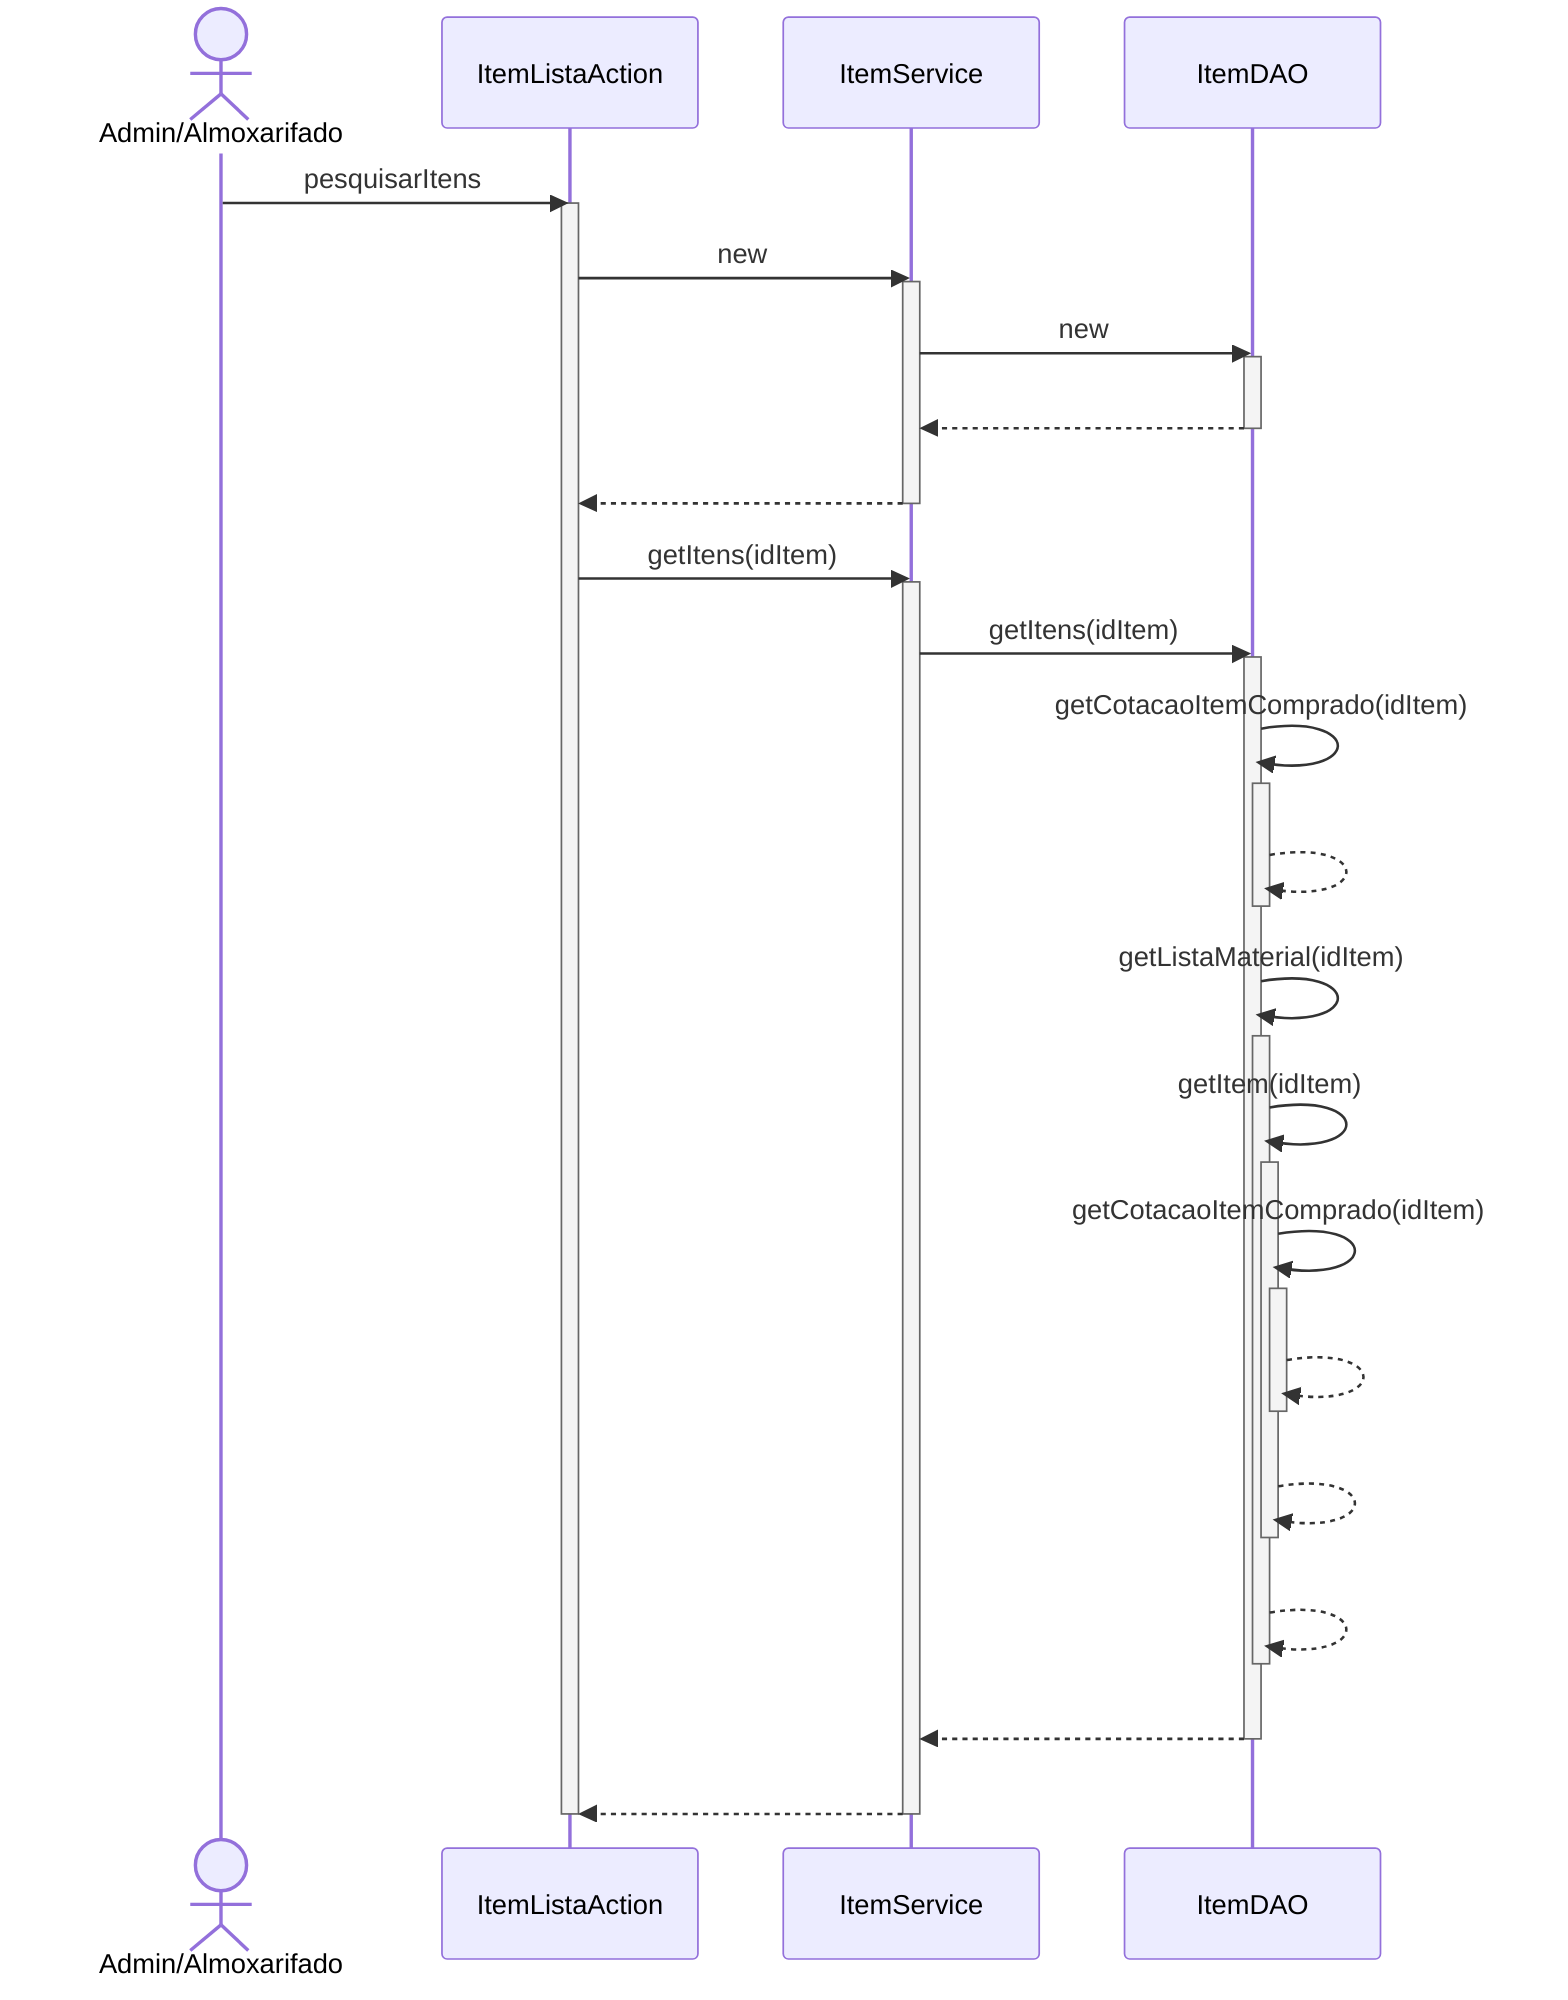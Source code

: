 sequenceDiagram
actor AA as Admin/Almoxarifado
AA ->> ItemListaAction : pesquisarItens
activate ItemListaAction
ItemListaAction ->> ItemService : new
activate ItemService
ItemService ->> ItemDAO : new
activate ItemDAO
ItemDAO -->> ItemService : #32; 
deactivate ItemDAO
ItemService -->> ItemListaAction : #32; 
deactivate ItemService
ItemListaAction ->> ItemService : getItens(idItem)
activate ItemService
ItemService ->> ItemDAO : getItens(idItem)
activate ItemDAO
ItemDAO ->> ItemDAO : getCotacaoItemComprado(idItem)
activate ItemDAO
ItemDAO -->> ItemDAO : #32; 
deactivate ItemDAO
ItemDAO ->> ItemDAO : getListaMaterial(idItem)
activate ItemDAO
ItemDAO ->> ItemDAO : getItem(idItem)
activate ItemDAO
ItemDAO ->> ItemDAO : getCotacaoItemComprado(idItem)
activate ItemDAO
ItemDAO -->> ItemDAO : #32; 
deactivate ItemDAO
ItemDAO -->> ItemDAO : #32; 
deactivate ItemDAO
ItemDAO -->> ItemDAO : #32; 
deactivate ItemDAO
ItemDAO -->> ItemService : #32; 
deactivate ItemDAO
ItemService -->> ItemListaAction : #32; 
deactivate ItemService
deactivate ItemListaAction